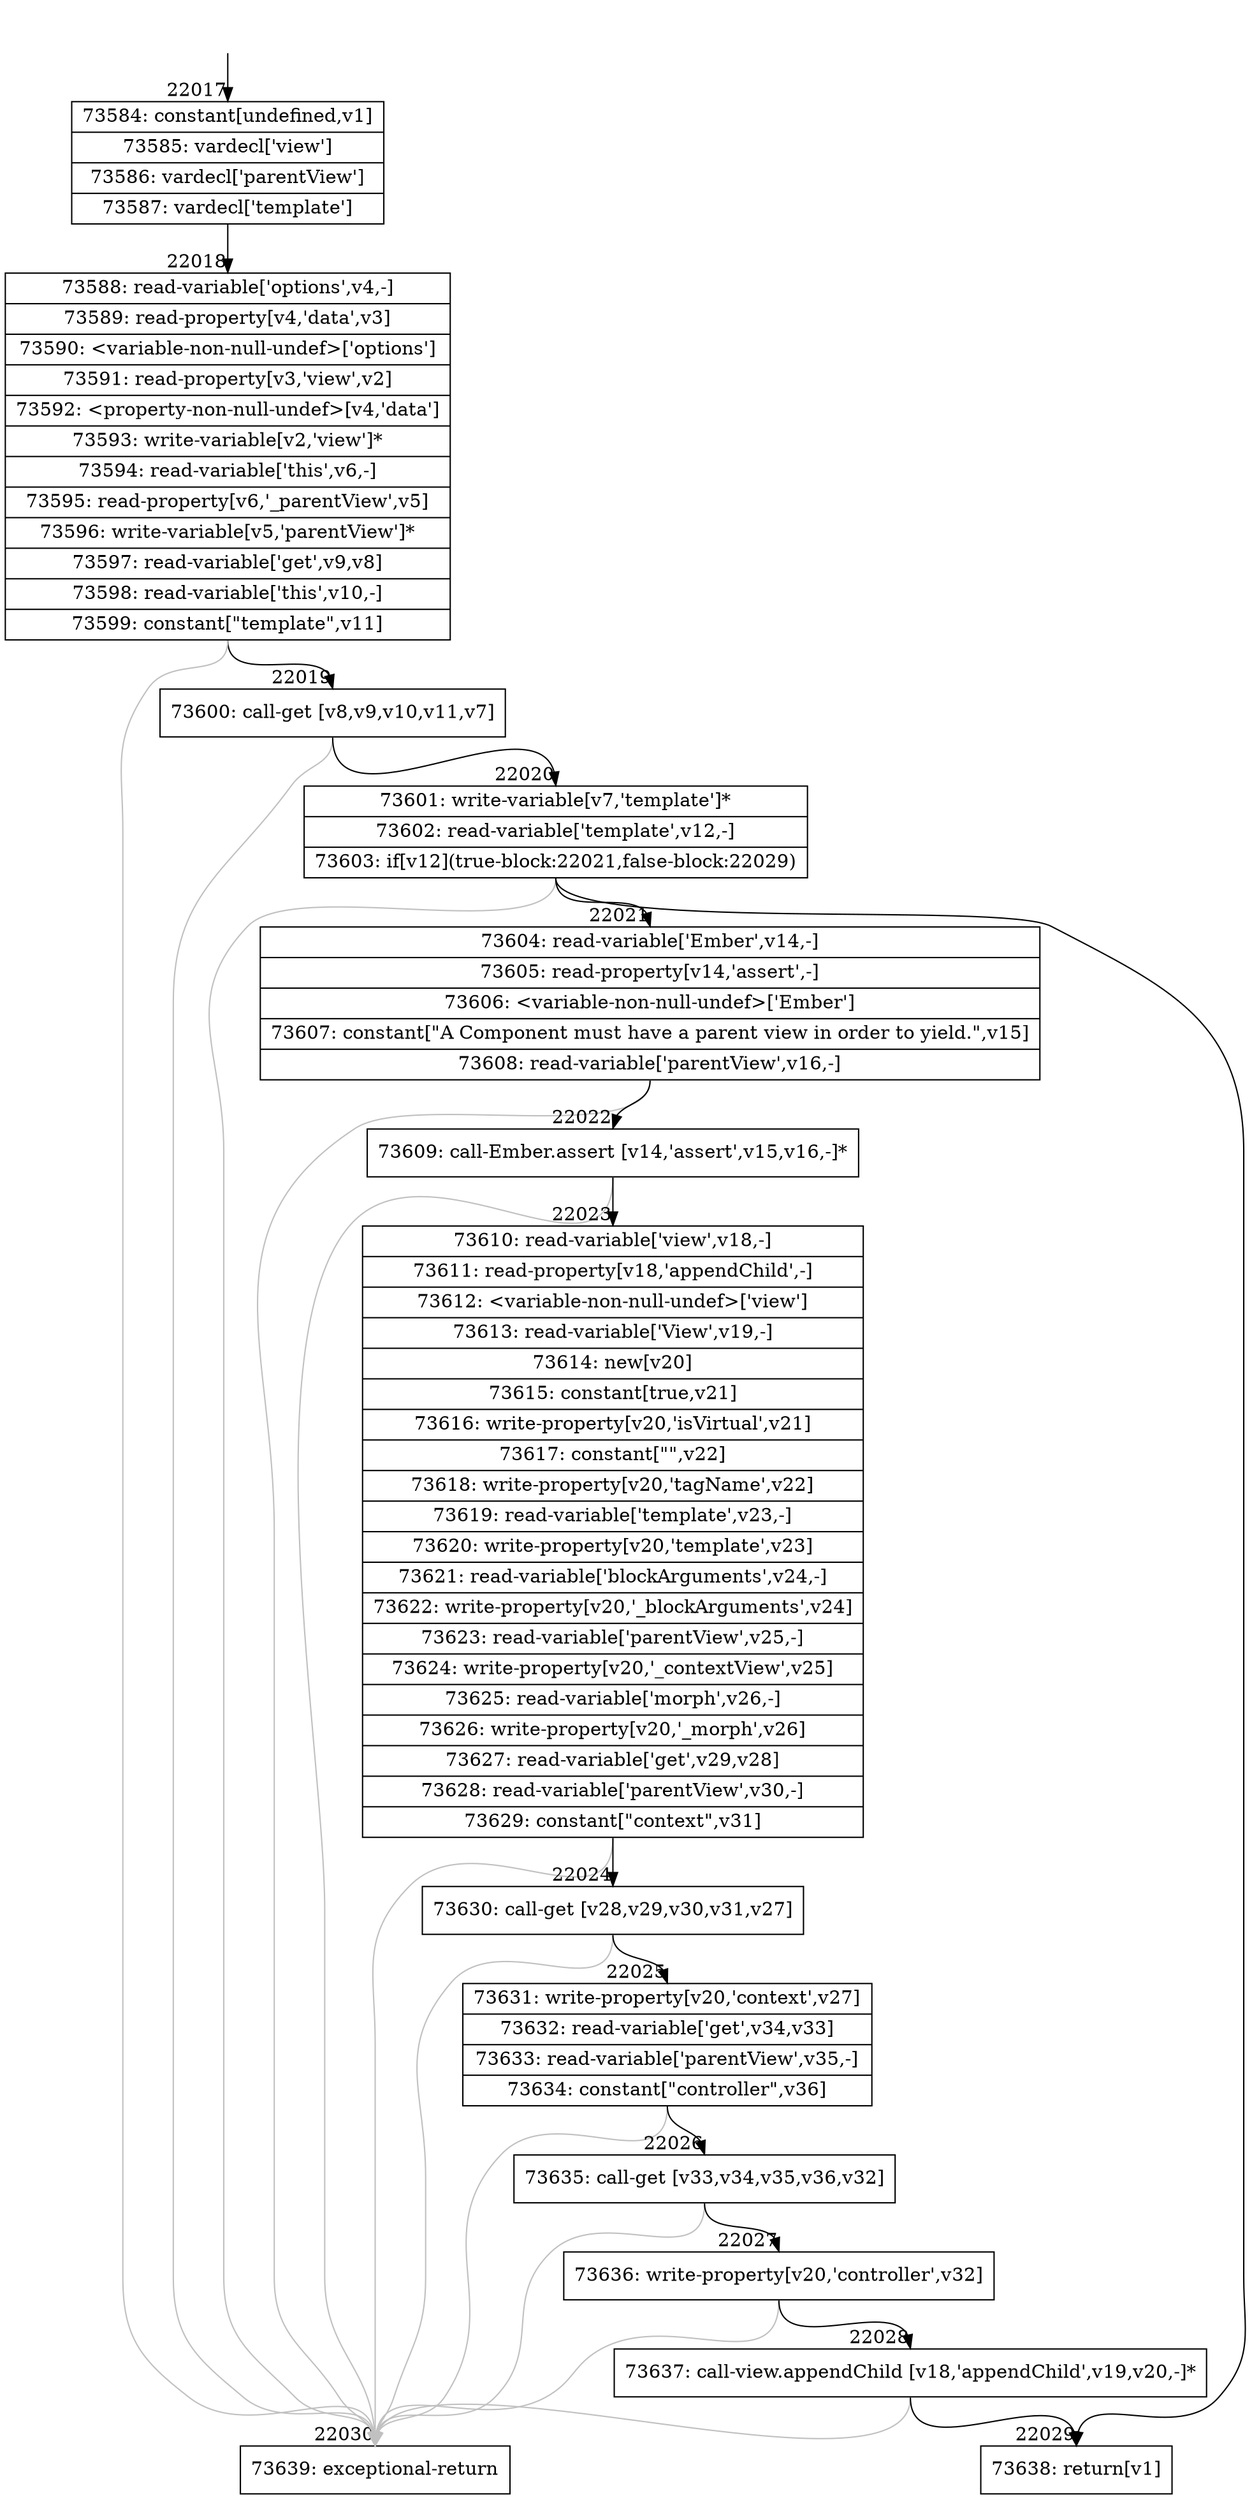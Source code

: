 digraph {
rankdir="TD"
BB_entry1923[shape=none,label=""];
BB_entry1923 -> BB22017 [tailport=s, headport=n, headlabel="    22017"]
BB22017 [shape=record label="{73584: constant[undefined,v1]|73585: vardecl['view']|73586: vardecl['parentView']|73587: vardecl['template']}" ] 
BB22017 -> BB22018 [tailport=s, headport=n, headlabel="      22018"]
BB22018 [shape=record label="{73588: read-variable['options',v4,-]|73589: read-property[v4,'data',v3]|73590: \<variable-non-null-undef\>['options']|73591: read-property[v3,'view',v2]|73592: \<property-non-null-undef\>[v4,'data']|73593: write-variable[v2,'view']*|73594: read-variable['this',v6,-]|73595: read-property[v6,'_parentView',v5]|73596: write-variable[v5,'parentView']*|73597: read-variable['get',v9,v8]|73598: read-variable['this',v10,-]|73599: constant[\"template\",v11]}" ] 
BB22018 -> BB22019 [tailport=s, headport=n, headlabel="      22019"]
BB22018 -> BB22030 [tailport=s, headport=n, color=gray, headlabel="      22030"]
BB22019 [shape=record label="{73600: call-get [v8,v9,v10,v11,v7]}" ] 
BB22019 -> BB22020 [tailport=s, headport=n, headlabel="      22020"]
BB22019 -> BB22030 [tailport=s, headport=n, color=gray]
BB22020 [shape=record label="{73601: write-variable[v7,'template']*|73602: read-variable['template',v12,-]|73603: if[v12](true-block:22021,false-block:22029)}" ] 
BB22020 -> BB22021 [tailport=s, headport=n, headlabel="      22021"]
BB22020 -> BB22029 [tailport=s, headport=n, headlabel="      22029"]
BB22020 -> BB22030 [tailport=s, headport=n, color=gray]
BB22021 [shape=record label="{73604: read-variable['Ember',v14,-]|73605: read-property[v14,'assert',-]|73606: \<variable-non-null-undef\>['Ember']|73607: constant[\"A Component must have a parent view in order to yield.\",v15]|73608: read-variable['parentView',v16,-]}" ] 
BB22021 -> BB22022 [tailport=s, headport=n, headlabel="      22022"]
BB22021 -> BB22030 [tailport=s, headport=n, color=gray]
BB22022 [shape=record label="{73609: call-Ember.assert [v14,'assert',v15,v16,-]*}" ] 
BB22022 -> BB22023 [tailport=s, headport=n, headlabel="      22023"]
BB22022 -> BB22030 [tailport=s, headport=n, color=gray]
BB22023 [shape=record label="{73610: read-variable['view',v18,-]|73611: read-property[v18,'appendChild',-]|73612: \<variable-non-null-undef\>['view']|73613: read-variable['View',v19,-]|73614: new[v20]|73615: constant[true,v21]|73616: write-property[v20,'isVirtual',v21]|73617: constant[\"\",v22]|73618: write-property[v20,'tagName',v22]|73619: read-variable['template',v23,-]|73620: write-property[v20,'template',v23]|73621: read-variable['blockArguments',v24,-]|73622: write-property[v20,'_blockArguments',v24]|73623: read-variable['parentView',v25,-]|73624: write-property[v20,'_contextView',v25]|73625: read-variable['morph',v26,-]|73626: write-property[v20,'_morph',v26]|73627: read-variable['get',v29,v28]|73628: read-variable['parentView',v30,-]|73629: constant[\"context\",v31]}" ] 
BB22023 -> BB22024 [tailport=s, headport=n, headlabel="      22024"]
BB22023 -> BB22030 [tailport=s, headport=n, color=gray]
BB22024 [shape=record label="{73630: call-get [v28,v29,v30,v31,v27]}" ] 
BB22024 -> BB22025 [tailport=s, headport=n, headlabel="      22025"]
BB22024 -> BB22030 [tailport=s, headport=n, color=gray]
BB22025 [shape=record label="{73631: write-property[v20,'context',v27]|73632: read-variable['get',v34,v33]|73633: read-variable['parentView',v35,-]|73634: constant[\"controller\",v36]}" ] 
BB22025 -> BB22026 [tailport=s, headport=n, headlabel="      22026"]
BB22025 -> BB22030 [tailport=s, headport=n, color=gray]
BB22026 [shape=record label="{73635: call-get [v33,v34,v35,v36,v32]}" ] 
BB22026 -> BB22027 [tailport=s, headport=n, headlabel="      22027"]
BB22026 -> BB22030 [tailport=s, headport=n, color=gray]
BB22027 [shape=record label="{73636: write-property[v20,'controller',v32]}" ] 
BB22027 -> BB22028 [tailport=s, headport=n, headlabel="      22028"]
BB22027 -> BB22030 [tailport=s, headport=n, color=gray]
BB22028 [shape=record label="{73637: call-view.appendChild [v18,'appendChild',v19,v20,-]*}" ] 
BB22028 -> BB22029 [tailport=s, headport=n]
BB22028 -> BB22030 [tailport=s, headport=n, color=gray]
BB22029 [shape=record label="{73638: return[v1]}" ] 
BB22030 [shape=record label="{73639: exceptional-return}" ] 
//#$~ 41467
}
